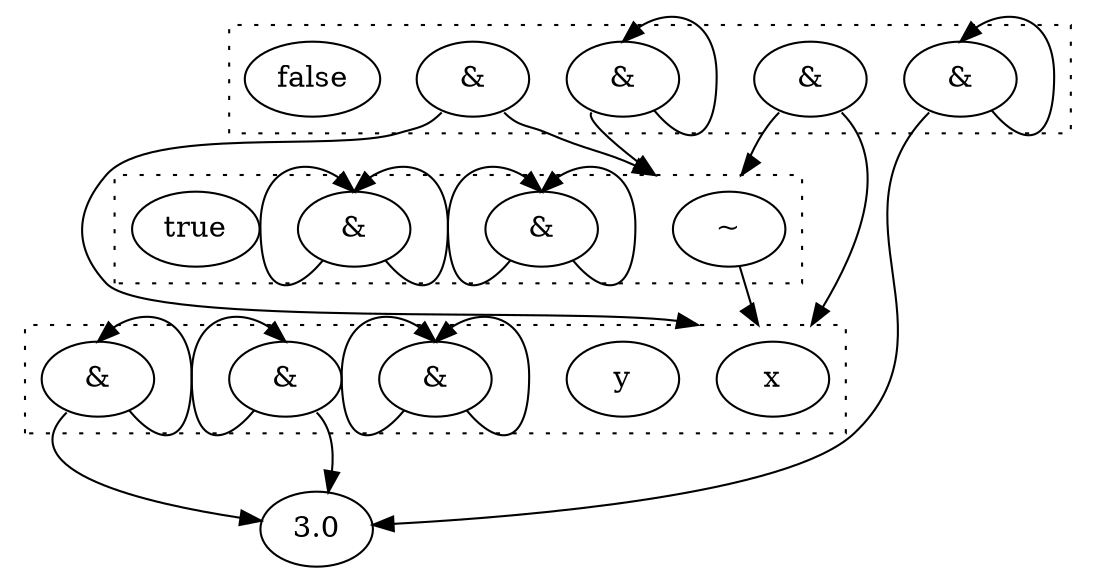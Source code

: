 digraph egraph {
  compound=true
  clusterrank=local
  subgraph cluster_0 {
    style=dotted
    0.0[label = "x"]
    0.1[label = "y"]
    0.2[label = "&"]
    0.3[label = "&"]
    0.4[label = "&"]
  }
  subgraph cluster_1 {
    style=dotted
    1.0[label = "~"]
    1.1[label = "&"]
    1.2[label = "&"]
    1.3[label = "true"]
  }
  subgraph cluster_5 {
    style=dotted
    5.0[label = "&"]
    5.1[label = "&"]
    5.2[label = "&"]
    5.3[label = "&"]
    5.4[label = "false"]
  }
  0.2:sw -> 0.2:n [lhead = cluster_0, ]
  0.2:se -> 0.2:n [lhead = cluster_0, ]
  0.3:sw -> 0.3:n [lhead = cluster_0, ]
  0.3:se -> 3.0 [lhead = cluster_1, ]
  0.4:sw -> 3.0 [lhead = cluster_1, ]
  0.4:se -> 0.4:n [lhead = cluster_0, ]
  1.0 -> 0.0 [lhead = cluster_0, ]
  1.1:sw -> 1.1:n [lhead = cluster_1, ]
  1.1:se -> 1.1:n [lhead = cluster_1, ]
  1.2:sw -> 1.2:n [lhead = cluster_1, ]
  1.2:se -> 1.2:n [lhead = cluster_1, ]
  5.0:sw -> 0.0 [lhead = cluster_0, ]
  5.0:se -> 1.0 [lhead = cluster_1, ]
  5.1:sw -> 1.0 [lhead = cluster_1, ]
  5.1:se -> 5.1:n [lhead = cluster_5, ]
  5.2:sw -> 1.0 [lhead = cluster_1, ]
  5.2:se -> 0.0 [lhead = cluster_0, ]
  5.3:sw -> 3.0 [lhead = cluster_1, ]
  5.3:se -> 5.3:n [lhead = cluster_5, ]
}